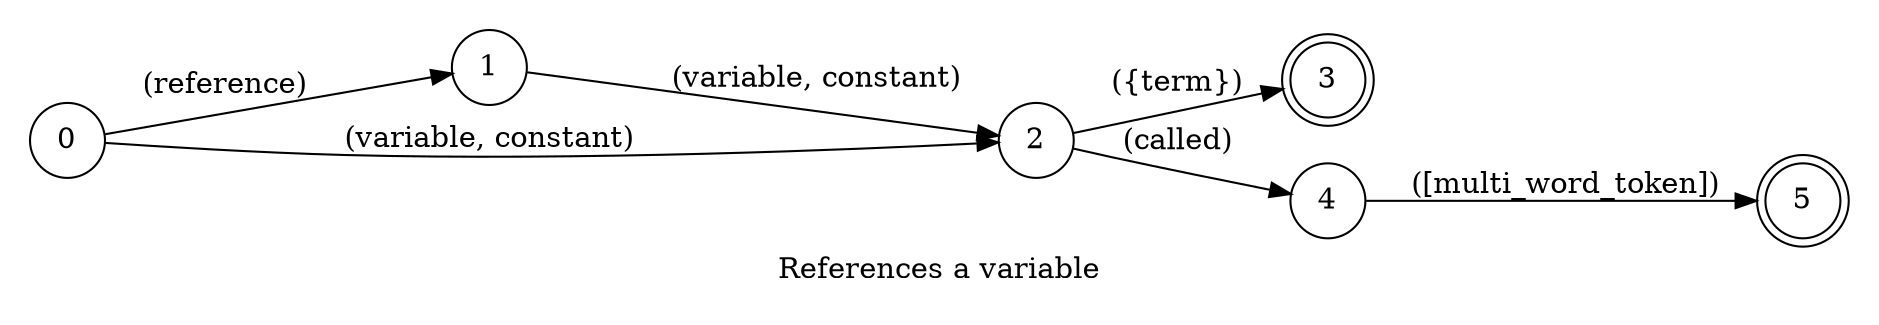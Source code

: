 digraph VariableReference {
    id="variable_reference";
    label="References a variable";
    lang="en-US";
    langName="English";
    pad="0.2";
    rankdir=LR;
    node[shape=doublecircle]; 3 5;
    node[shape=circle];

    0 -> 1 [label="(reference)"];
    {1 0} -> 2 [label="(variable, constant)"];
    2 -> 4 [label="(called)"];
    2 -> 3 [label="({term})", store=varName];
    4 -> 5 [label="([multi_word_token])", store=varName, extraArgs="{\"case\": \"camel\"}"];

    title="References a variable";
    desc="Writes a variable or constant in the editor";
}
